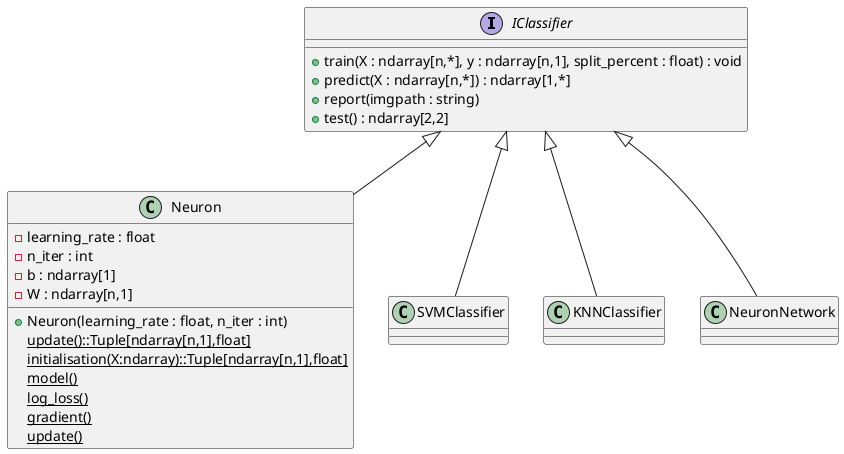 @startuml diagramme
interface IClassifier{
 +train(X : ndarray[n,*], y : ndarray[n,1], split_percent : float) : void
 +predict(X : ndarray[n,*]) : ndarray[1,*]
 +report(imgpath : string)
 +test() : ndarray[2,2]
}
class Neuron{
    -learning_rate : float
    -n_iter : int
    -b : ndarray[1]
    -W : ndarray[n,1]
    +Neuron(learning_rate : float, n_iter : int)
    {static}update()::Tuple[ndarray[n,1],float]
    {static}initialisation(X:ndarray)::Tuple[ndarray[n,1],float]
    {static}model()
    {static}log_loss()
    {static}gradient()
    {static}update()

}
IClassifier<|-- SVMClassifier
IClassifier<|-- KNNClassifier
IClassifier<|-- Neuron
IClassifier<|-- NeuronNetwork
@enduml 